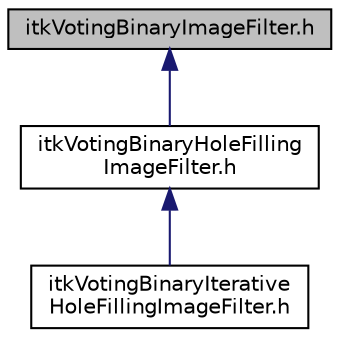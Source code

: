 digraph "itkVotingBinaryImageFilter.h"
{
 // LATEX_PDF_SIZE
  edge [fontname="Helvetica",fontsize="10",labelfontname="Helvetica",labelfontsize="10"];
  node [fontname="Helvetica",fontsize="10",shape=record];
  Node1 [label="itkVotingBinaryImageFilter.h",height=0.2,width=0.4,color="black", fillcolor="grey75", style="filled", fontcolor="black",tooltip=" "];
  Node1 -> Node2 [dir="back",color="midnightblue",fontsize="10",style="solid",fontname="Helvetica"];
  Node2 [label="itkVotingBinaryHoleFilling\lImageFilter.h",height=0.2,width=0.4,color="black", fillcolor="white", style="filled",URL="$itkVotingBinaryHoleFillingImageFilter_8h.html",tooltip=" "];
  Node2 -> Node3 [dir="back",color="midnightblue",fontsize="10",style="solid",fontname="Helvetica"];
  Node3 [label="itkVotingBinaryIterative\lHoleFillingImageFilter.h",height=0.2,width=0.4,color="black", fillcolor="white", style="filled",URL="$itkVotingBinaryIterativeHoleFillingImageFilter_8h.html",tooltip=" "];
}
